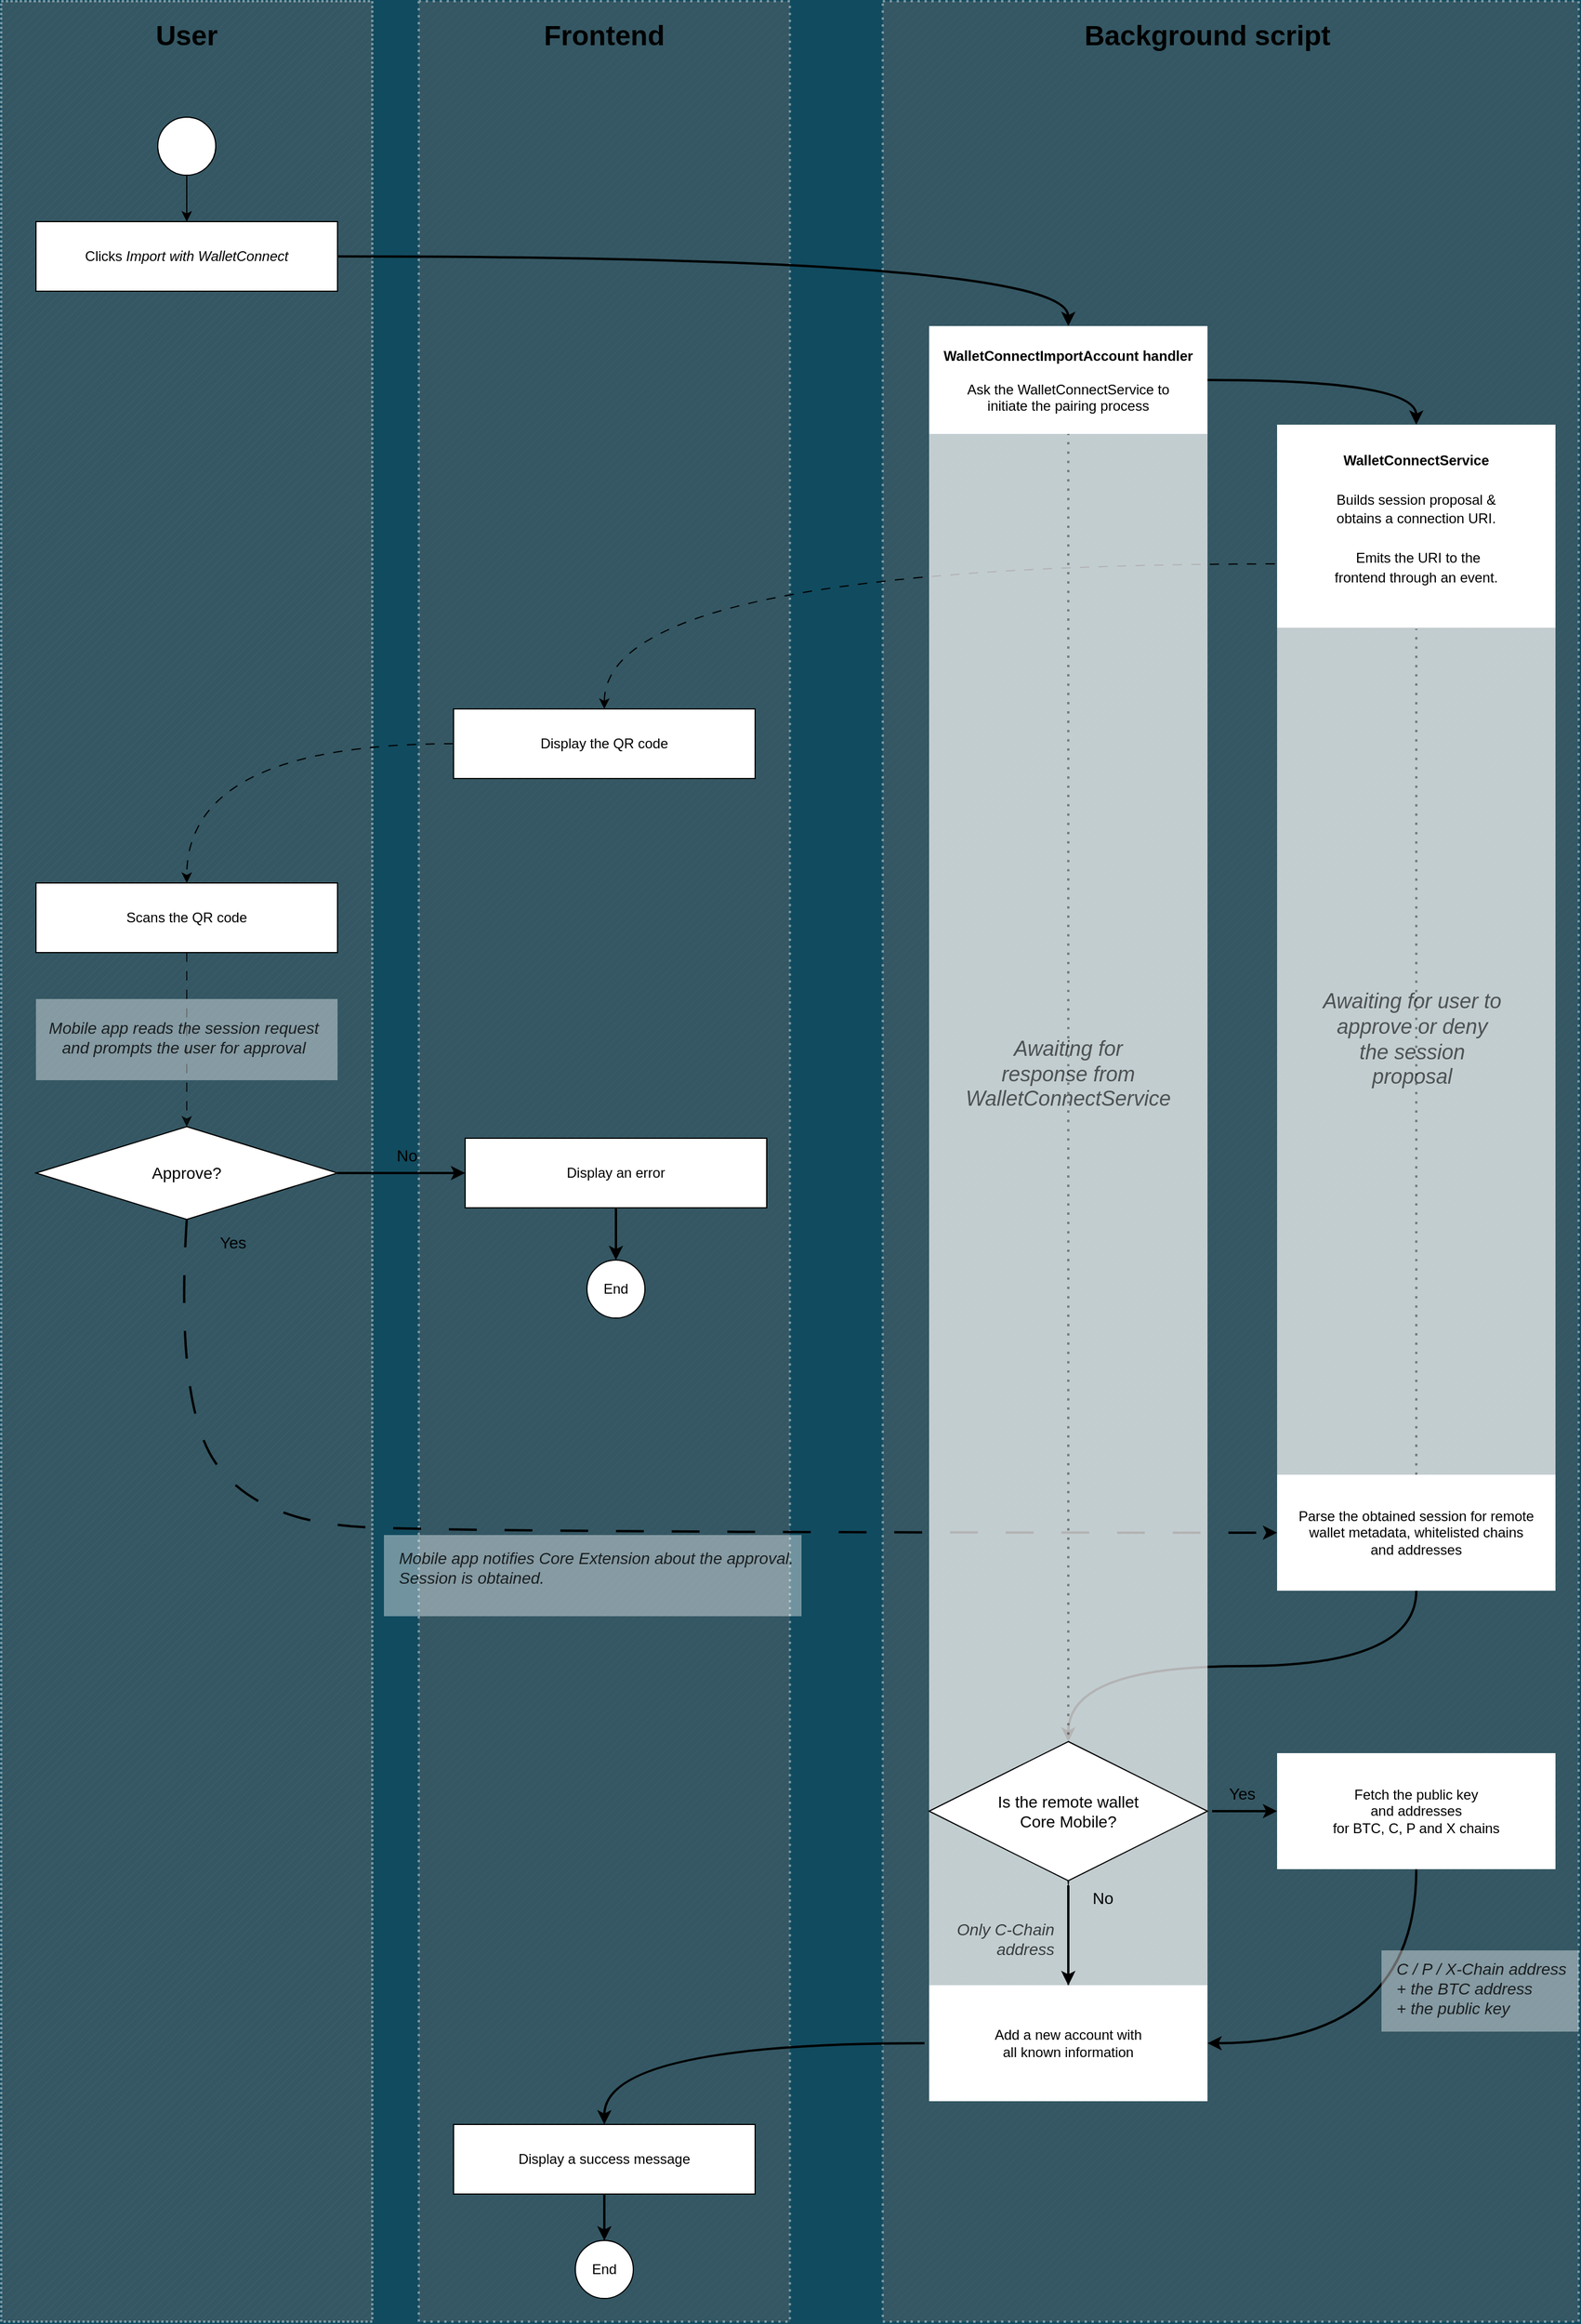 <mxfile>
    <diagram id="lq-RA1kHXfyaoD9Zy4br" name="Page-1">
        <mxGraphModel dx="2677" dy="729" grid="0" gridSize="10" guides="1" tooltips="1" connect="1" arrows="1" fold="1" page="0" pageScale="1" pageWidth="1000" pageHeight="2000" background="#114B5F" math="0" shadow="0">
            <root>
                <mxCell id="0"/>
                <mxCell id="1" parent="0"/>
                <mxCell id="190" value="" style="verticalLabelPosition=bottom;verticalAlign=top;html=1;shape=mxgraph.basic.patternFillRect;fillStyle=diag;step=5;fillStrokeWidth=0.2;fillStrokeColor=#dddddd;dashed=1;strokeColor=#FFFFFF;strokeWidth=2;opacity=40;fillColor=#696969;dashPattern=1 2;" parent="1" vertex="1">
                    <mxGeometry x="-440" y="40" width="320" height="2000" as="geometry"/>
                </mxCell>
                <mxCell id="191" value="" style="verticalLabelPosition=bottom;verticalAlign=top;html=1;shape=mxgraph.basic.patternFillRect;fillStyle=diag;step=5;fillStrokeWidth=0.2;fillStrokeColor=#dddddd;dashed=1;strokeColor=#FFFFFF;strokeWidth=2;opacity=40;fillColor=#696969;dashPattern=1 2;" parent="1" vertex="1">
                    <mxGeometry x="-40" y="40" width="600" height="2000" as="geometry"/>
                </mxCell>
                <mxCell id="189" value="" style="verticalLabelPosition=bottom;verticalAlign=top;html=1;shape=mxgraph.basic.patternFillRect;fillStyle=diag;step=5;fillStrokeWidth=0.2;fillStrokeColor=#dddddd;dashed=1;strokeColor=#FFFFFF;strokeWidth=2;opacity=40;fillColor=#696969;dashPattern=1 1;" parent="1" vertex="1">
                    <mxGeometry x="-800" y="40" width="320" height="2000" as="geometry"/>
                </mxCell>
                <mxCell id="10" value="&lt;h1&gt;Background script&lt;/h1&gt;" style="text;html=1;strokeColor=none;fillColor=none;spacing=5;spacingTop=-20;whiteSpace=wrap;overflow=hidden;rounded=0;fontStyle=1;align=center;" parent="1" vertex="1">
                    <mxGeometry x="-80" y="50" width="640" height="40" as="geometry"/>
                </mxCell>
                <mxCell id="12" value="&lt;h1&gt;Frontend&lt;/h1&gt;" style="text;html=1;strokeColor=none;fillColor=none;spacing=5;spacingTop=-20;whiteSpace=wrap;overflow=hidden;rounded=0;align=center;" parent="1" vertex="1">
                    <mxGeometry x="-440" y="50" width="320" height="40" as="geometry"/>
                </mxCell>
                <mxCell id="71" style="edgeStyle=orthogonalEdgeStyle;curved=1;html=1;entryX=0.5;entryY=0;entryDx=0;entryDy=0;fontSize=14;strokeWidth=2;rounded=0;" parent="1" source="14" target="17" edge="1">
                    <mxGeometry relative="1" as="geometry"/>
                </mxCell>
                <mxCell id="14" value="Clicks&amp;nbsp;&lt;i&gt;Import with WalletConnect&lt;/i&gt;" style="rounded=0;whiteSpace=wrap;html=1;" parent="1" vertex="1">
                    <mxGeometry x="-770" y="230" width="260" height="60" as="geometry"/>
                </mxCell>
                <mxCell id="16" style="edgeStyle=none;html=1;exitX=0.5;exitY=1;exitDx=0;exitDy=0;entryX=0.5;entryY=0;entryDx=0;entryDy=0;rounded=0;" parent="1" source="15" target="14" edge="1">
                    <mxGeometry relative="1" as="geometry"/>
                </mxCell>
                <mxCell id="15" value="" style="ellipse;whiteSpace=wrap;html=1;aspect=fixed;labelPosition=center;verticalLabelPosition=middle;align=center;verticalAlign=middle;rounded=0;" parent="1" vertex="1">
                    <mxGeometry x="-665" y="140" width="50" height="50" as="geometry"/>
                </mxCell>
                <mxCell id="106" style="edgeStyle=orthogonalEdgeStyle;curved=1;html=1;entryX=0.5;entryY=0;entryDx=0;entryDy=0;fontSize=18;strokeWidth=2;rounded=0;" parent="1" source="17" target="22" edge="1">
                    <mxGeometry relative="1" as="geometry"/>
                </mxCell>
                <mxCell id="17" value="&lt;b&gt;WalletConnectImportAccount handler&lt;/b&gt;&lt;br&gt;&lt;br&gt;Ask the WalletConnectService to&lt;br&gt;initiate the pairing process" style="whiteSpace=wrap;html=1;rounded=0;strokeColor=none;" parent="1" vertex="1">
                    <mxGeometry y="320" width="240" height="93" as="geometry"/>
                </mxCell>
                <mxCell id="25" value="" style="edgeStyle=none;html=1;rounded=0;" parent="1" source="22" edge="1">
                    <mxGeometry relative="1" as="geometry">
                        <mxPoint x="410" y="480" as="targetPoint"/>
                    </mxGeometry>
                </mxCell>
                <mxCell id="90" style="edgeStyle=orthogonalEdgeStyle;html=1;entryX=0.5;entryY=0;entryDx=0;entryDy=0;curved=1;exitX=-0.008;exitY=0.686;exitDx=0;exitDy=0;exitPerimeter=0;dashed=1;dashPattern=8 8;rounded=0;" parent="1" source="22" target="61" edge="1">
                    <mxGeometry relative="1" as="geometry"/>
                </mxCell>
                <mxCell id="22" value="" style="whiteSpace=wrap;html=1;rounded=0;strokeColor=none;" parent="1" vertex="1">
                    <mxGeometry x="300" y="405" width="240" height="175" as="geometry"/>
                </mxCell>
                <mxCell id="69" style="edgeStyle=orthogonalEdgeStyle;curved=1;html=1;entryX=0.5;entryY=0;entryDx=0;entryDy=0;fontSize=14;dashed=1;dashPattern=8 8;rounded=0;" parent="1" source="61" target="65" edge="1">
                    <mxGeometry relative="1" as="geometry"/>
                </mxCell>
                <mxCell id="61" value="Display the QR code" style="rounded=0;whiteSpace=wrap;html=1;" parent="1" vertex="1">
                    <mxGeometry x="-410" y="650" width="260" height="60" as="geometry"/>
                </mxCell>
                <mxCell id="62" value="&lt;h1&gt;User&lt;/h1&gt;" style="text;html=1;strokeColor=none;fillColor=none;spacing=5;spacingTop=-20;whiteSpace=wrap;overflow=hidden;rounded=0;align=center;" parent="1" vertex="1">
                    <mxGeometry x="-800" y="50" width="320" height="40" as="geometry"/>
                </mxCell>
                <mxCell id="186" style="edgeStyle=none;html=1;entryX=0.5;entryY=0;entryDx=0;entryDy=0;dashed=1;dashPattern=8 8;opacity=80;" parent="1" source="65" target="75" edge="1">
                    <mxGeometry relative="1" as="geometry"/>
                </mxCell>
                <mxCell id="65" value="Scans the QR code" style="rounded=0;whiteSpace=wrap;html=1;" parent="1" vertex="1">
                    <mxGeometry x="-770" y="800" width="260" height="60" as="geometry"/>
                </mxCell>
                <mxCell id="81" style="edgeStyle=orthogonalEdgeStyle;curved=1;html=1;entryX=0;entryY=0.5;entryDx=0;entryDy=0;fontSize=14;strokeWidth=2;rounded=0;" parent="1" source="75" target="76" edge="1">
                    <mxGeometry relative="1" as="geometry"/>
                </mxCell>
                <mxCell id="75" value="Approve?" style="rhombus;whiteSpace=wrap;html=1;fontSize=14;rounded=0;" parent="1" vertex="1">
                    <mxGeometry x="-770" y="1010" width="260" height="80" as="geometry"/>
                </mxCell>
                <mxCell id="78" style="edgeStyle=orthogonalEdgeStyle;curved=1;html=1;entryX=0.5;entryY=0;entryDx=0;entryDy=0;fontSize=14;strokeWidth=2;rounded=0;" parent="1" source="76" target="77" edge="1">
                    <mxGeometry relative="1" as="geometry"/>
                </mxCell>
                <mxCell id="76" value="Display an error" style="rounded=0;whiteSpace=wrap;html=1;" parent="1" vertex="1">
                    <mxGeometry x="-400" y="1020" width="260" height="60" as="geometry"/>
                </mxCell>
                <mxCell id="77" value="End" style="ellipse;whiteSpace=wrap;html=1;aspect=fixed;labelPosition=center;verticalLabelPosition=middle;align=center;verticalAlign=middle;rounded=0;" parent="1" vertex="1">
                    <mxGeometry x="-295" y="1125" width="50" height="50" as="geometry"/>
                </mxCell>
                <mxCell id="84" value="Yes" style="text;html=1;strokeColor=none;fillColor=none;align=center;verticalAlign=middle;whiteSpace=wrap;rounded=0;fontSize=14;" parent="1" vertex="1">
                    <mxGeometry x="-630" y="1095" width="60" height="30" as="geometry"/>
                </mxCell>
                <mxCell id="88" value="&lt;b style=&quot;font-size: 12px;&quot;&gt;WalletConnectService&lt;br&gt;&lt;/b&gt;&lt;br style=&quot;font-size: 12px;&quot;&gt;&lt;span style=&quot;font-size: 12px;&quot;&gt;Builds session proposal &amp;amp; obtains a connection URI.&lt;br&gt;&lt;br&gt;&amp;nbsp;Emits the URI to the frontend through an event.&lt;/span&gt;" style="text;html=1;strokeColor=none;fillColor=none;align=center;verticalAlign=top;whiteSpace=wrap;rounded=0;fontSize=14;" parent="1" vertex="1">
                    <mxGeometry x="340" y="420" width="160" height="150" as="geometry"/>
                </mxCell>
                <mxCell id="91" value="" style="whiteSpace=wrap;html=1;rounded=0;fillStyle=solid;fillColor=default;strokeColor=none;opacity=70;" parent="1" vertex="1">
                    <mxGeometry x="300" y="580" width="240" height="740" as="geometry"/>
                </mxCell>
                <mxCell id="131" style="edgeStyle=orthogonalEdgeStyle;curved=1;html=1;entryX=0.5;entryY=0;entryDx=0;entryDy=0;strokeWidth=2;fontSize=14;sourcePerimeterSpacing=4;exitX=0.5;exitY=1;exitDx=0;exitDy=0;rounded=0;" parent="1" source="92" target="132" edge="1">
                    <mxGeometry relative="1" as="geometry">
                        <mxPoint x="240" y="1627.5" as="targetPoint"/>
                    </mxGeometry>
                </mxCell>
                <mxCell id="92" value="Parse the obtained session for remote&lt;br&gt;wallet metadata, whitelisted chains&lt;br&gt;and addresses" style="whiteSpace=wrap;html=1;rounded=0;strokeColor=none;" parent="1" vertex="1">
                    <mxGeometry x="300" y="1310" width="240" height="100" as="geometry"/>
                </mxCell>
                <mxCell id="99" value="" style="curved=1;endArrow=classic;html=1;entryX=0;entryY=0.5;entryDx=0;entryDy=0;dashed=1;dashPattern=12 12;strokeWidth=2;rounded=0;exitX=0.5;exitY=1;exitDx=0;exitDy=0;" parent="1" source="75" target="92" edge="1">
                    <mxGeometry width="50" height="50" relative="1" as="geometry">
                        <mxPoint x="-640" y="1120" as="sourcePoint"/>
                        <mxPoint x="-410" y="970" as="targetPoint"/>
                        <Array as="points">
                            <mxPoint x="-650" y="1250"/>
                            <mxPoint x="-580" y="1350"/>
                            <mxPoint x="-400" y="1360"/>
                        </Array>
                    </mxGeometry>
                </mxCell>
                <mxCell id="100" value="Awaiting for user to approve or deny the session proposal" style="text;html=1;strokeColor=none;fillColor=none;align=center;verticalAlign=middle;whiteSpace=wrap;rounded=0;fillStyle=solid;opacity=40;fontSize=18;fontStyle=2;textOpacity=60;" parent="1" vertex="1">
                    <mxGeometry x="336" y="835" width="161" height="200" as="geometry"/>
                </mxCell>
                <mxCell id="116" value="" style="whiteSpace=wrap;html=1;rounded=0;fillStyle=solid;fillColor=default;strokeColor=none;opacity=70;" parent="1" vertex="1">
                    <mxGeometry y="413" width="240" height="1337" as="geometry"/>
                </mxCell>
                <mxCell id="101" value="" style="endArrow=none;dashed=1;html=1;dashPattern=1 3;strokeWidth=2;curved=1;opacity=40;rounded=0;" parent="1" source="92" edge="1">
                    <mxGeometry width="50" height="50" relative="1" as="geometry">
                        <mxPoint x="-100" y="980" as="sourcePoint"/>
                        <mxPoint x="420" y="581" as="targetPoint"/>
                    </mxGeometry>
                </mxCell>
                <mxCell id="122" value="" style="endArrow=none;dashed=1;html=1;dashPattern=1 3;strokeWidth=2;curved=1;opacity=40;exitX=0.5;exitY=1;exitDx=0;exitDy=0;rounded=0;" parent="1" source="116" edge="1">
                    <mxGeometry width="50" height="50" relative="1" as="geometry">
                        <mxPoint x="120.0" y="1090" as="sourcePoint"/>
                        <mxPoint x="120" y="413" as="targetPoint"/>
                    </mxGeometry>
                </mxCell>
                <mxCell id="123" value="Awaiting for&lt;br&gt;response from WalletConnectService" style="text;html=1;strokeColor=none;fillColor=none;align=center;verticalAlign=middle;whiteSpace=wrap;rounded=0;fillStyle=solid;opacity=40;fontSize=18;fontStyle=2;textOpacity=60;" parent="1" vertex="1">
                    <mxGeometry x="10" y="865" width="220" height="200" as="geometry"/>
                </mxCell>
                <mxCell id="83" value="No" style="text;html=1;strokeColor=none;fillColor=none;align=center;verticalAlign=middle;whiteSpace=wrap;rounded=0;fontSize=14;strokeWidth=0;" parent="1" vertex="1">
                    <mxGeometry x="-480" y="1020" width="60" height="30" as="geometry"/>
                </mxCell>
                <mxCell id="134" style="edgeStyle=orthogonalEdgeStyle;curved=1;html=1;entryX=0;entryY=0.5;entryDx=0;entryDy=0;strokeWidth=2;fontSize=14;sourcePerimeterSpacing=4;rounded=0;" parent="1" source="132" target="133" edge="1">
                    <mxGeometry relative="1" as="geometry"/>
                </mxCell>
                <mxCell id="138" style="edgeStyle=orthogonalEdgeStyle;curved=1;html=1;strokeWidth=2;fontSize=14;sourcePerimeterSpacing=4;entryX=0.5;entryY=0;entryDx=0;entryDy=0;rounded=0;" parent="1" source="132" target="137" edge="1">
                    <mxGeometry relative="1" as="geometry">
                        <mxPoint x="120" y="1740" as="targetPoint"/>
                    </mxGeometry>
                </mxCell>
                <mxCell id="188" value="" style="edgeStyle=none;html=1;dashed=1;dashPattern=8 8;opacity=80;" parent="1" source="132" target="137" edge="1">
                    <mxGeometry relative="1" as="geometry"/>
                </mxCell>
                <mxCell id="132" value="Is the remote wallet&lt;br&gt;Core Mobile?" style="rhombus;whiteSpace=wrap;html=1;fontSize=14;rounded=0;" parent="1" vertex="1">
                    <mxGeometry y="1540" width="240" height="120" as="geometry"/>
                </mxCell>
                <mxCell id="140" style="edgeStyle=orthogonalEdgeStyle;curved=1;html=1;entryX=1;entryY=0.5;entryDx=0;entryDy=0;strokeWidth=2;fontSize=14;sourcePerimeterSpacing=4;exitX=0.5;exitY=1;exitDx=0;exitDy=0;rounded=0;" parent="1" source="133" target="137" edge="1">
                    <mxGeometry relative="1" as="geometry"/>
                </mxCell>
                <mxCell id="133" value="Fetch the public key&lt;br&gt;and addresses&lt;br&gt;for BTC, C, P and X chains" style="whiteSpace=wrap;html=1;rounded=0;strokeColor=none;" parent="1" vertex="1">
                    <mxGeometry x="300" y="1550" width="240" height="100" as="geometry"/>
                </mxCell>
                <mxCell id="135" value="Yes" style="text;html=1;strokeColor=none;fillColor=none;align=center;verticalAlign=middle;whiteSpace=wrap;rounded=0;fontSize=14;" parent="1" vertex="1">
                    <mxGeometry x="240" y="1570" width="60" height="30" as="geometry"/>
                </mxCell>
                <mxCell id="136" value="No" style="text;html=1;strokeColor=none;fillColor=none;align=center;verticalAlign=middle;whiteSpace=wrap;rounded=0;fontSize=14;" parent="1" vertex="1">
                    <mxGeometry x="120" y="1660" width="60" height="30" as="geometry"/>
                </mxCell>
                <mxCell id="146" style="edgeStyle=orthogonalEdgeStyle;curved=1;html=1;strokeWidth=2;fontSize=14;sourcePerimeterSpacing=4;rounded=0;" parent="1" source="137" target="144" edge="1">
                    <mxGeometry relative="1" as="geometry"/>
                </mxCell>
                <mxCell id="137" value="Add a new account with&lt;br&gt;all known information" style="whiteSpace=wrap;html=1;rounded=0;strokeColor=none;" parent="1" vertex="1">
                    <mxGeometry y="1750" width="240" height="100" as="geometry"/>
                </mxCell>
                <mxCell id="139" value="&lt;i&gt;Only C-Chain&lt;br&gt;address&lt;/i&gt;" style="edgeLabel;resizable=0;html=1;align=right;verticalAlign=middle;dashed=1;dashPattern=1 1;fillStyle=solid;strokeColor=#030303;strokeWidth=6;fontSize=14;fillColor=none;opacity=40;labelBackgroundColor=none;labelBorderColor=none;spacingTop=0;spacing=4;textOpacity=70;rounded=0;" parent="1" connectable="0" vertex="1">
                    <mxGeometry x="110" y="1709.997" as="geometry"/>
                </mxCell>
                <mxCell id="147" value="" style="rounded=0;whiteSpace=wrap;html=1;dashed=1;dashPattern=1 1;labelBackgroundColor=none;labelBorderColor=none;fillStyle=solid;strokeColor=none;strokeWidth=2;fontSize=14;fillColor=default;opacity=40;" parent="1" vertex="1">
                    <mxGeometry x="390" y="1720" width="170" height="70" as="geometry"/>
                </mxCell>
                <mxCell id="141" value="&lt;i&gt;C / P / X-Chain address&lt;br&gt;+ the BTC address&lt;br&gt;+ the public key&lt;br&gt;&lt;/i&gt;" style="edgeLabel;resizable=0;html=1;align=left;verticalAlign=middle;dashed=1;dashPattern=1 1;fillStyle=solid;strokeColor=#030303;strokeWidth=6;fontSize=14;fillColor=none;opacity=40;labelBackgroundColor=none;labelBorderColor=none;spacingTop=0;spacing=4;direction=south;textOpacity=80;rounded=0;" parent="1" connectable="0" vertex="1">
                    <mxGeometry x="410" y="1759.997" as="geometry">
                        <mxPoint x="-11" y="-7" as="offset"/>
                    </mxGeometry>
                </mxCell>
                <mxCell id="143" style="edgeStyle=orthogonalEdgeStyle;curved=1;html=1;entryX=0.5;entryY=0;entryDx=0;entryDy=0;fontSize=14;strokeWidth=2;rounded=0;" parent="1" source="144" target="145" edge="1">
                    <mxGeometry relative="1" as="geometry"/>
                </mxCell>
                <mxCell id="144" value="Display a success message" style="rounded=0;whiteSpace=wrap;html=1;" parent="1" vertex="1">
                    <mxGeometry x="-410" y="1870" width="260" height="60" as="geometry"/>
                </mxCell>
                <mxCell id="145" value="End" style="ellipse;whiteSpace=wrap;html=1;aspect=fixed;labelPosition=center;verticalLabelPosition=middle;align=center;verticalAlign=middle;rounded=0;" parent="1" vertex="1">
                    <mxGeometry x="-305" y="1970" width="50" height="50" as="geometry"/>
                </mxCell>
                <mxCell id="148" value="" style="rounded=0;whiteSpace=wrap;html=1;dashed=1;dashPattern=1 1;labelBackgroundColor=none;labelBorderColor=none;fillStyle=solid;strokeColor=none;strokeWidth=2;fontSize=14;fillColor=default;opacity=40;" parent="1" vertex="1">
                    <mxGeometry x="-470" y="1362" width="360" height="70" as="geometry"/>
                </mxCell>
                <mxCell id="149" value="&lt;i style=&quot;text-align: center;&quot;&gt;Mobile app notifies Core Extension about the approval.&lt;br&gt;Session is obtained.&lt;/i&gt;&lt;i&gt;&lt;br&gt;&lt;/i&gt;" style="edgeLabel;resizable=0;html=1;align=left;verticalAlign=middle;dashed=1;dashPattern=1 1;fillStyle=solid;strokeColor=#030303;strokeWidth=6;fontSize=14;fillColor=none;opacity=40;labelBackgroundColor=none;labelBorderColor=none;spacingTop=0;spacing=4;direction=south;textOpacity=80;rounded=0;" parent="1" connectable="0" vertex="1">
                    <mxGeometry x="-450" y="1396.997" as="geometry">
                        <mxPoint x="-11" y="-7" as="offset"/>
                    </mxGeometry>
                </mxCell>
                <mxCell id="154" value="" style="rounded=0;whiteSpace=wrap;html=1;dashed=1;dashPattern=1 1;labelBackgroundColor=none;labelBorderColor=none;fillStyle=solid;strokeColor=none;strokeWidth=2;fontSize=14;fillColor=default;opacity=40;" parent="1" vertex="1">
                    <mxGeometry x="-770" y="900" width="260" height="70" as="geometry"/>
                </mxCell>
                <mxCell id="155" value="&lt;i style=&quot;&quot;&gt;Mobile app reads the session request&lt;br&gt;and prompts the user for approval&lt;/i&gt;&lt;i&gt;&lt;br&gt;&lt;/i&gt;" style="edgeLabel;resizable=0;html=1;align=center;verticalAlign=middle;dashed=1;dashPattern=1 1;fillStyle=solid;strokeColor=#030303;strokeWidth=6;fontSize=14;fillColor=none;opacity=40;labelBackgroundColor=none;labelBorderColor=none;spacingTop=0;spacing=4;direction=south;textOpacity=80;rounded=0;" parent="1" connectable="0" vertex="1">
                    <mxGeometry x="-450" y="929.997" as="geometry">
                        <mxPoint x="-193" y="3" as="offset"/>
                    </mxGeometry>
                </mxCell>
            </root>
        </mxGraphModel>
    </diagram>
</mxfile>
